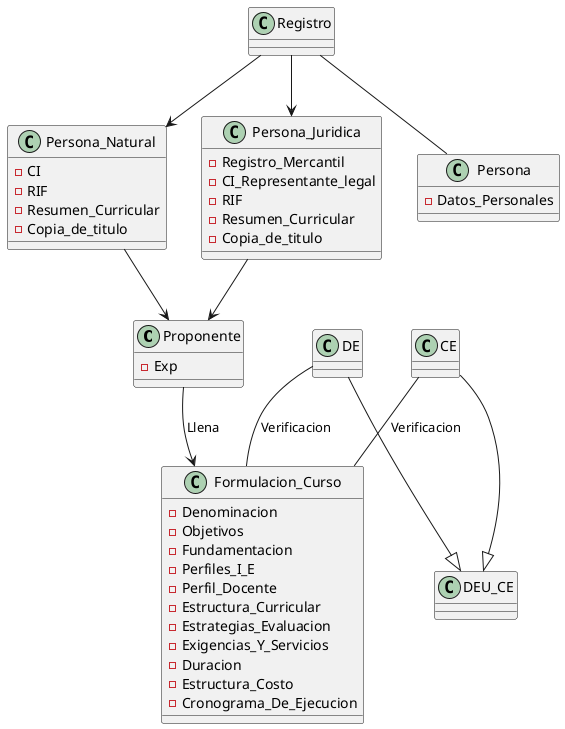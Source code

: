 @startuml Diagrama

class Proponente{
    -Exp
}

class DEU_CE{

}

class CE{

}

class DE{

}

CE --|> DEU_CE
DE --|> DEU_CE

CE -- Formulacion_Curso : Verificacion
DE -- Formulacion_Curso : Verificacion

class Persona_Natural{
    -CI
    -RIF
    -Resumen_Curricular
    -Copia_de_titulo

}

class Persona_Juridica{
    -Registro_Mercantil
    -CI_Representante_legal
    -RIF
    -Resumen_Curricular
    -Copia_de_titulo
}

class Registro{
}

class Persona{
    -Datos_Personales
}

Registro -- Persona
Registro --> Persona_Juridica
Registro --> Persona_Natural

Persona_Juridica --> Proponente
Persona_Natural --> Proponente

class Formulacion_Curso{
    -Denominacion
    -Objetivos
    -Fundamentacion
    -Perfiles_I_E
    -Perfil_Docente
    -Estructura_Curricular
    -Estrategias_Evaluacion
    -Exigencias_Y_Servicios
    -Duracion
    -Estructura_Costo
    -Cronograma_De_Ejecucion
}

Proponente --> Formulacion_Curso : Llena


@enduml